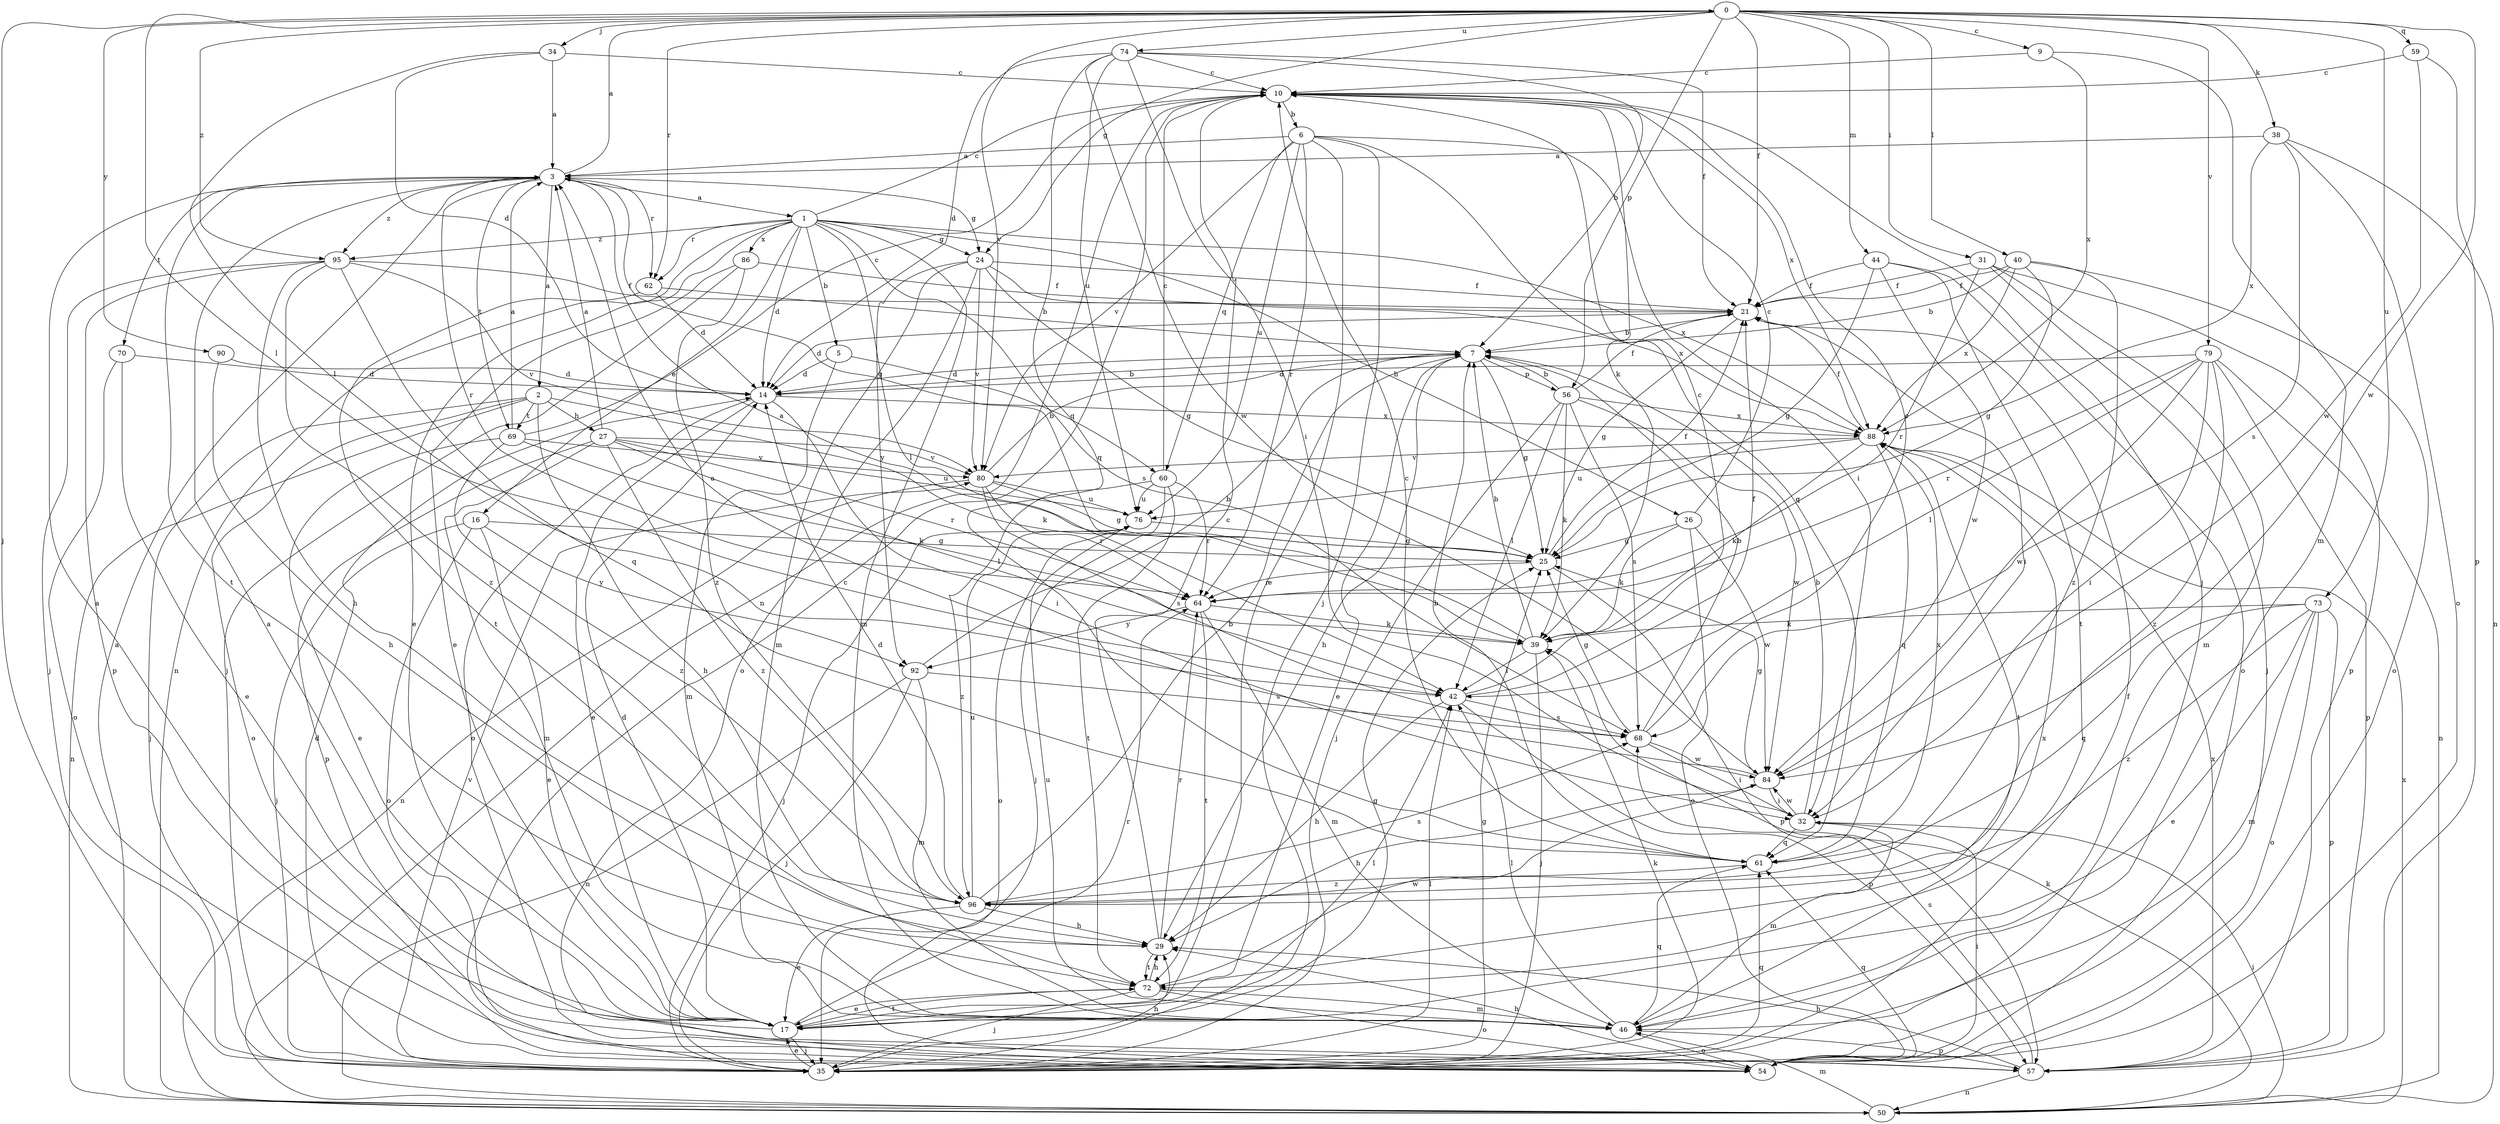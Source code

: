 strict digraph  {
0;
1;
2;
3;
5;
6;
7;
9;
10;
14;
16;
17;
21;
24;
25;
26;
27;
29;
31;
32;
34;
35;
38;
39;
40;
42;
44;
46;
50;
54;
56;
57;
59;
60;
61;
62;
64;
68;
69;
70;
72;
73;
74;
76;
79;
80;
84;
86;
88;
90;
92;
95;
96;
0 -> 9  [label=c];
0 -> 21  [label=f];
0 -> 24  [label=g];
0 -> 31  [label=i];
0 -> 34  [label=j];
0 -> 35  [label=j];
0 -> 38  [label=k];
0 -> 40  [label=l];
0 -> 42  [label=l];
0 -> 44  [label=m];
0 -> 56  [label=p];
0 -> 59  [label=q];
0 -> 62  [label=r];
0 -> 73  [label=u];
0 -> 74  [label=u];
0 -> 79  [label=v];
0 -> 80  [label=v];
0 -> 84  [label=w];
0 -> 90  [label=y];
0 -> 95  [label=z];
1 -> 5  [label=b];
1 -> 10  [label=c];
1 -> 14  [label=d];
1 -> 16  [label=e];
1 -> 17  [label=e];
1 -> 24  [label=g];
1 -> 26  [label=h];
1 -> 42  [label=l];
1 -> 46  [label=m];
1 -> 50  [label=n];
1 -> 62  [label=r];
1 -> 68  [label=s];
1 -> 86  [label=x];
1 -> 88  [label=x];
1 -> 95  [label=z];
2 -> 27  [label=h];
2 -> 29  [label=h];
2 -> 35  [label=j];
2 -> 39  [label=k];
2 -> 50  [label=n];
2 -> 54  [label=o];
2 -> 69  [label=t];
3 -> 0  [label=a];
3 -> 1  [label=a];
3 -> 2  [label=a];
3 -> 24  [label=g];
3 -> 25  [label=g];
3 -> 62  [label=r];
3 -> 64  [label=r];
3 -> 69  [label=t];
3 -> 70  [label=t];
3 -> 72  [label=t];
3 -> 95  [label=z];
5 -> 14  [label=d];
5 -> 46  [label=m];
5 -> 60  [label=q];
6 -> 3  [label=a];
6 -> 17  [label=e];
6 -> 32  [label=i];
6 -> 35  [label=j];
6 -> 60  [label=q];
6 -> 61  [label=q];
6 -> 64  [label=r];
6 -> 76  [label=u];
6 -> 80  [label=v];
7 -> 14  [label=d];
7 -> 17  [label=e];
7 -> 25  [label=g];
7 -> 29  [label=h];
7 -> 56  [label=p];
9 -> 10  [label=c];
9 -> 46  [label=m];
9 -> 88  [label=x];
10 -> 6  [label=b];
10 -> 35  [label=j];
10 -> 39  [label=k];
10 -> 50  [label=n];
10 -> 88  [label=x];
14 -> 7  [label=b];
14 -> 17  [label=e];
14 -> 32  [label=i];
14 -> 54  [label=o];
14 -> 88  [label=x];
16 -> 17  [label=e];
16 -> 25  [label=g];
16 -> 35  [label=j];
16 -> 54  [label=o];
16 -> 92  [label=y];
17 -> 3  [label=a];
17 -> 14  [label=d];
17 -> 25  [label=g];
17 -> 35  [label=j];
17 -> 42  [label=l];
17 -> 64  [label=r];
17 -> 72  [label=t];
21 -> 7  [label=b];
21 -> 14  [label=d];
21 -> 25  [label=g];
21 -> 32  [label=i];
24 -> 21  [label=f];
24 -> 25  [label=g];
24 -> 46  [label=m];
24 -> 54  [label=o];
24 -> 80  [label=v];
24 -> 88  [label=x];
24 -> 92  [label=y];
25 -> 21  [label=f];
25 -> 57  [label=p];
25 -> 64  [label=r];
26 -> 10  [label=c];
26 -> 25  [label=g];
26 -> 39  [label=k];
26 -> 54  [label=o];
26 -> 84  [label=w];
27 -> 3  [label=a];
27 -> 42  [label=l];
27 -> 46  [label=m];
27 -> 57  [label=p];
27 -> 64  [label=r];
27 -> 76  [label=u];
27 -> 80  [label=v];
27 -> 96  [label=z];
29 -> 10  [label=c];
29 -> 64  [label=r];
29 -> 72  [label=t];
31 -> 21  [label=f];
31 -> 35  [label=j];
31 -> 46  [label=m];
31 -> 57  [label=p];
31 -> 64  [label=r];
32 -> 7  [label=b];
32 -> 46  [label=m];
32 -> 61  [label=q];
32 -> 84  [label=w];
34 -> 3  [label=a];
34 -> 10  [label=c];
34 -> 14  [label=d];
34 -> 42  [label=l];
35 -> 10  [label=c];
35 -> 14  [label=d];
35 -> 17  [label=e];
35 -> 21  [label=f];
35 -> 25  [label=g];
35 -> 29  [label=h];
35 -> 39  [label=k];
35 -> 42  [label=l];
35 -> 61  [label=q];
35 -> 80  [label=v];
38 -> 3  [label=a];
38 -> 50  [label=n];
38 -> 54  [label=o];
38 -> 68  [label=s];
38 -> 88  [label=x];
39 -> 3  [label=a];
39 -> 7  [label=b];
39 -> 35  [label=j];
39 -> 42  [label=l];
40 -> 7  [label=b];
40 -> 21  [label=f];
40 -> 25  [label=g];
40 -> 54  [label=o];
40 -> 88  [label=x];
40 -> 96  [label=z];
42 -> 10  [label=c];
42 -> 21  [label=f];
42 -> 29  [label=h];
42 -> 57  [label=p];
42 -> 68  [label=s];
44 -> 21  [label=f];
44 -> 25  [label=g];
44 -> 54  [label=o];
44 -> 72  [label=t];
44 -> 84  [label=w];
46 -> 42  [label=l];
46 -> 54  [label=o];
46 -> 57  [label=p];
46 -> 61  [label=q];
46 -> 76  [label=u];
46 -> 88  [label=x];
50 -> 3  [label=a];
50 -> 32  [label=i];
50 -> 39  [label=k];
50 -> 46  [label=m];
50 -> 88  [label=x];
54 -> 29  [label=h];
54 -> 32  [label=i];
54 -> 61  [label=q];
56 -> 7  [label=b];
56 -> 21  [label=f];
56 -> 35  [label=j];
56 -> 39  [label=k];
56 -> 42  [label=l];
56 -> 68  [label=s];
56 -> 84  [label=w];
56 -> 88  [label=x];
57 -> 3  [label=a];
57 -> 29  [label=h];
57 -> 50  [label=n];
57 -> 68  [label=s];
57 -> 88  [label=x];
59 -> 10  [label=c];
59 -> 57  [label=p];
59 -> 84  [label=w];
60 -> 10  [label=c];
60 -> 35  [label=j];
60 -> 64  [label=r];
60 -> 72  [label=t];
60 -> 76  [label=u];
60 -> 96  [label=z];
61 -> 7  [label=b];
61 -> 10  [label=c];
61 -> 88  [label=x];
61 -> 96  [label=z];
62 -> 7  [label=b];
62 -> 14  [label=d];
62 -> 72  [label=t];
64 -> 39  [label=k];
64 -> 46  [label=m];
64 -> 72  [label=t];
64 -> 92  [label=y];
68 -> 7  [label=b];
68 -> 10  [label=c];
68 -> 25  [label=g];
68 -> 32  [label=i];
68 -> 84  [label=w];
69 -> 3  [label=a];
69 -> 10  [label=c];
69 -> 17  [label=e];
69 -> 39  [label=k];
69 -> 80  [label=v];
69 -> 96  [label=z];
70 -> 14  [label=d];
70 -> 17  [label=e];
70 -> 54  [label=o];
72 -> 17  [label=e];
72 -> 29  [label=h];
72 -> 35  [label=j];
72 -> 46  [label=m];
72 -> 54  [label=o];
72 -> 84  [label=w];
73 -> 17  [label=e];
73 -> 39  [label=k];
73 -> 46  [label=m];
73 -> 54  [label=o];
73 -> 57  [label=p];
73 -> 61  [label=q];
73 -> 96  [label=z];
74 -> 7  [label=b];
74 -> 10  [label=c];
74 -> 14  [label=d];
74 -> 21  [label=f];
74 -> 32  [label=i];
74 -> 61  [label=q];
74 -> 76  [label=u];
74 -> 84  [label=w];
76 -> 25  [label=g];
76 -> 35  [label=j];
76 -> 54  [label=o];
79 -> 14  [label=d];
79 -> 32  [label=i];
79 -> 42  [label=l];
79 -> 50  [label=n];
79 -> 57  [label=p];
79 -> 64  [label=r];
79 -> 84  [label=w];
79 -> 96  [label=z];
80 -> 7  [label=b];
80 -> 25  [label=g];
80 -> 50  [label=n];
80 -> 64  [label=r];
80 -> 68  [label=s];
80 -> 76  [label=u];
84 -> 3  [label=a];
84 -> 25  [label=g];
84 -> 29  [label=h];
84 -> 32  [label=i];
86 -> 17  [label=e];
86 -> 21  [label=f];
86 -> 35  [label=j];
86 -> 96  [label=z];
88 -> 21  [label=f];
88 -> 39  [label=k];
88 -> 61  [label=q];
88 -> 72  [label=t];
88 -> 76  [label=u];
88 -> 80  [label=v];
90 -> 14  [label=d];
90 -> 29  [label=h];
92 -> 7  [label=b];
92 -> 35  [label=j];
92 -> 46  [label=m];
92 -> 50  [label=n];
92 -> 68  [label=s];
95 -> 21  [label=f];
95 -> 29  [label=h];
95 -> 35  [label=j];
95 -> 57  [label=p];
95 -> 61  [label=q];
95 -> 80  [label=v];
95 -> 96  [label=z];
96 -> 7  [label=b];
96 -> 14  [label=d];
96 -> 17  [label=e];
96 -> 29  [label=h];
96 -> 68  [label=s];
96 -> 76  [label=u];
}
